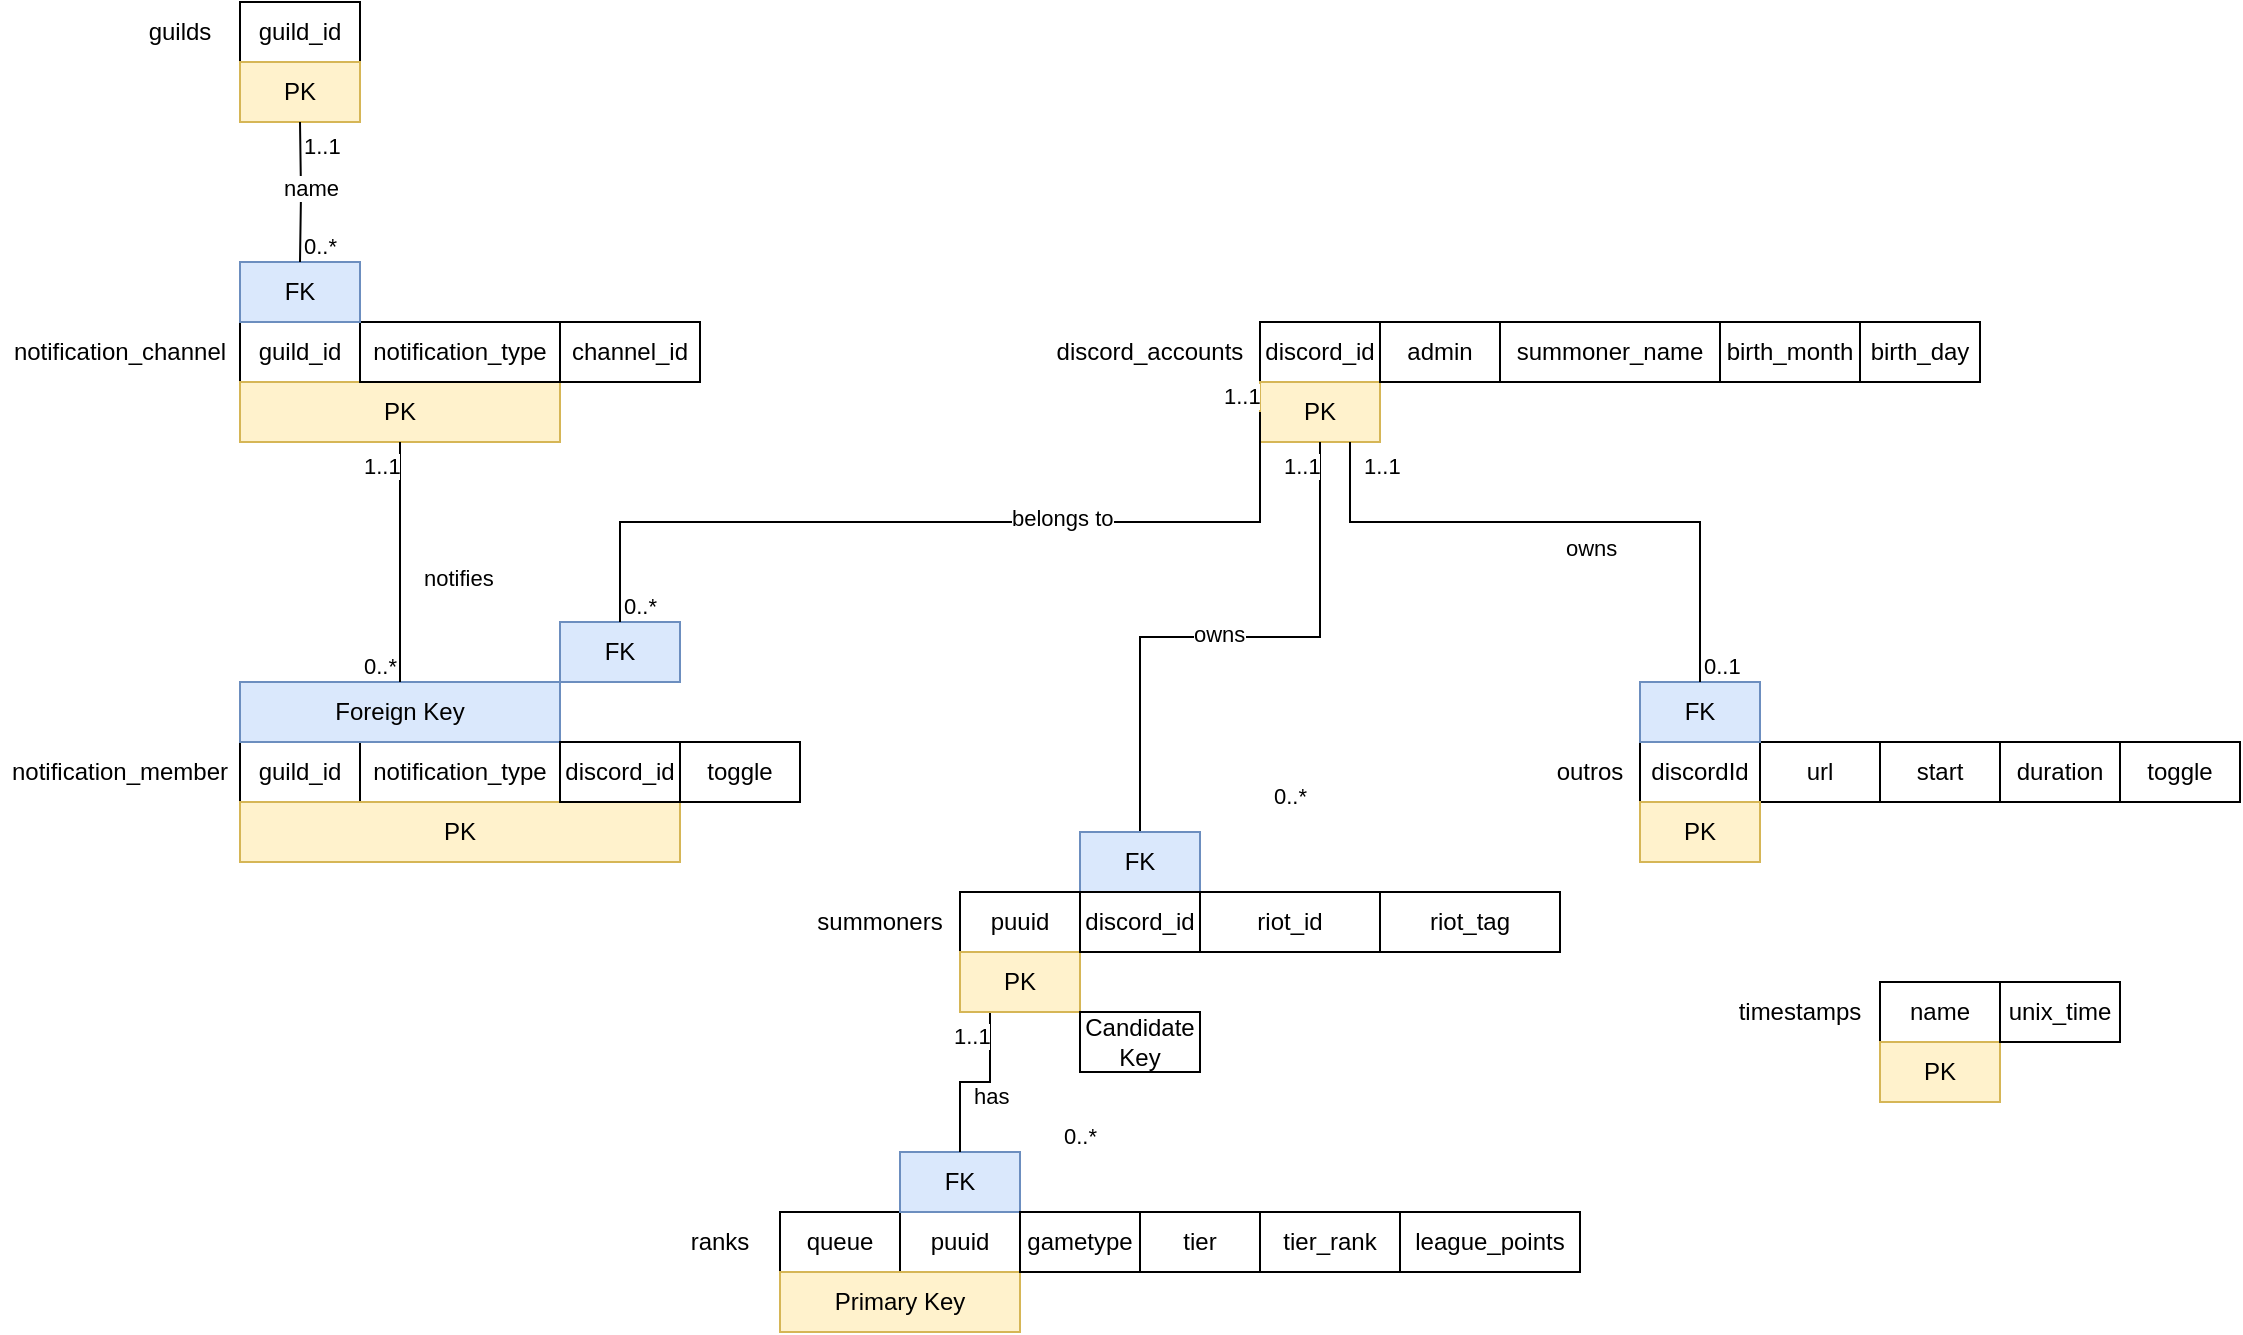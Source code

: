 <mxfile version="22.0.3" type="device">
  <diagram name="Page" id="z6iWdsMWru9Ucd2KQlUm">
    <mxGraphModel dx="2268" dy="828" grid="1" gridSize="10" guides="1" tooltips="1" connect="1" arrows="1" fold="1" page="1" pageScale="1" pageWidth="850" pageHeight="1100" math="0" shadow="0">
      <root>
        <mxCell id="0" />
        <mxCell id="1" parent="0" />
        <mxCell id="yEuS01cdQiujWkr5JIMt-1" value="discord_accounts" style="text;html=1;strokeColor=none;fillColor=none;align=center;verticalAlign=middle;whiteSpace=wrap;rounded=0;" parent="1" vertex="1">
          <mxGeometry x="260" y="430" width="110" height="30" as="geometry" />
        </mxCell>
        <mxCell id="yEuS01cdQiujWkr5JIMt-2" value="discordId" style="text;html=1;strokeColor=default;fillColor=none;align=center;verticalAlign=middle;whiteSpace=wrap;rounded=0;" parent="1" vertex="1">
          <mxGeometry x="560" y="640" width="60" height="30" as="geometry" />
        </mxCell>
        <mxCell id="yEuS01cdQiujWkr5JIMt-5" value="duration" style="text;html=1;strokeColor=default;fillColor=none;align=center;verticalAlign=middle;whiteSpace=wrap;rounded=0;" parent="1" vertex="1">
          <mxGeometry x="740" y="640" width="60" height="30" as="geometry" />
        </mxCell>
        <mxCell id="yEuS01cdQiujWkr5JIMt-6" value="start" style="text;html=1;strokeColor=default;fillColor=none;align=center;verticalAlign=middle;whiteSpace=wrap;rounded=0;" parent="1" vertex="1">
          <mxGeometry x="680" y="640" width="60" height="30" as="geometry" />
        </mxCell>
        <mxCell id="yEuS01cdQiujWkr5JIMt-7" value="url" style="text;html=1;strokeColor=default;fillColor=none;align=center;verticalAlign=middle;whiteSpace=wrap;rounded=0;" parent="1" vertex="1">
          <mxGeometry x="620" y="640" width="60" height="30" as="geometry" />
        </mxCell>
        <mxCell id="yEuS01cdQiujWkr5JIMt-8" value="&lt;div&gt;toggle&lt;/div&gt;" style="text;html=1;strokeColor=default;fillColor=none;align=center;verticalAlign=middle;whiteSpace=wrap;rounded=0;" parent="1" vertex="1">
          <mxGeometry x="800" y="640" width="60" height="30" as="geometry" />
        </mxCell>
        <mxCell id="yEuS01cdQiujWkr5JIMt-9" value="PK" style="text;html=1;strokeColor=#d6b656;fillColor=#fff2cc;align=center;verticalAlign=middle;whiteSpace=wrap;rounded=0;" parent="1" vertex="1">
          <mxGeometry x="560" y="670" width="60" height="30" as="geometry" />
        </mxCell>
        <mxCell id="yEuS01cdQiujWkr5JIMt-14" value="puuid" style="text;html=1;strokeColor=default;fillColor=none;align=center;verticalAlign=middle;whiteSpace=wrap;rounded=0;" parent="1" vertex="1">
          <mxGeometry x="220" y="715" width="60" height="30" as="geometry" />
        </mxCell>
        <mxCell id="yEuS01cdQiujWkr5JIMt-17" value="ranks" style="text;html=1;strokeColor=none;fillColor=none;align=center;verticalAlign=middle;whiteSpace=wrap;rounded=0;" parent="1" vertex="1">
          <mxGeometry x="70" y="875" width="60" height="30" as="geometry" />
        </mxCell>
        <mxCell id="yEuS01cdQiujWkr5JIMt-18" value="puuid" style="text;html=1;strokeColor=default;fillColor=none;align=center;verticalAlign=middle;whiteSpace=wrap;rounded=0;" parent="1" vertex="1">
          <mxGeometry x="190" y="875" width="60" height="30" as="geometry" />
        </mxCell>
        <mxCell id="yEuS01cdQiujWkr5JIMt-19" value="tier" style="text;html=1;strokeColor=default;fillColor=none;align=center;verticalAlign=middle;whiteSpace=wrap;rounded=0;" parent="1" vertex="1">
          <mxGeometry x="310" y="875" width="60" height="30" as="geometry" />
        </mxCell>
        <mxCell id="yEuS01cdQiujWkr5JIMt-20" value="queue" style="text;html=1;strokeColor=default;fillColor=none;align=center;verticalAlign=middle;whiteSpace=wrap;rounded=0;" parent="1" vertex="1">
          <mxGeometry x="130" y="875" width="60" height="30" as="geometry" />
        </mxCell>
        <mxCell id="yEuS01cdQiujWkr5JIMt-22" value="tier_rank" style="text;html=1;strokeColor=default;fillColor=none;align=center;verticalAlign=middle;whiteSpace=wrap;rounded=0;" parent="1" vertex="1">
          <mxGeometry x="370" y="875" width="70" height="30" as="geometry" />
        </mxCell>
        <mxCell id="yEuS01cdQiujWkr5JIMt-23" value="Primary Key" style="text;html=1;strokeColor=#d6b656;fillColor=#fff2cc;align=center;verticalAlign=middle;whiteSpace=wrap;rounded=0;" parent="1" vertex="1">
          <mxGeometry x="130" y="905" width="120" height="30" as="geometry" />
        </mxCell>
        <mxCell id="yEuS01cdQiujWkr5JIMt-31" value="league_points" style="text;html=1;strokeColor=default;fillColor=none;align=center;verticalAlign=middle;whiteSpace=wrap;rounded=0;" parent="1" vertex="1">
          <mxGeometry x="440" y="875" width="90" height="30" as="geometry" />
        </mxCell>
        <mxCell id="yEuS01cdQiujWkr5JIMt-32" value="FK" style="text;html=1;strokeColor=#6c8ebf;fillColor=#dae8fc;align=center;verticalAlign=middle;whiteSpace=wrap;rounded=0;" parent="1" vertex="1">
          <mxGeometry x="190" y="845" width="60" height="30" as="geometry" />
        </mxCell>
        <mxCell id="yEuS01cdQiujWkr5JIMt-33" value="summoner_name" style="text;html=1;strokeColor=default;fillColor=none;align=center;verticalAlign=middle;whiteSpace=wrap;rounded=0;" parent="1" vertex="1">
          <mxGeometry x="490" y="430" width="110" height="30" as="geometry" />
        </mxCell>
        <mxCell id="yEuS01cdQiujWkr5JIMt-35" value="riot_id" style="text;html=1;strokeColor=default;fillColor=none;align=center;verticalAlign=middle;whiteSpace=wrap;rounded=0;" parent="1" vertex="1">
          <mxGeometry x="340" y="715" width="90" height="30" as="geometry" />
        </mxCell>
        <mxCell id="yEuS01cdQiujWkr5JIMt-37" value="discord_id" style="text;html=1;strokeColor=default;fillColor=none;align=center;verticalAlign=middle;whiteSpace=wrap;rounded=0;" parent="1" vertex="1">
          <mxGeometry x="370" y="430" width="60" height="30" as="geometry" />
        </mxCell>
        <mxCell id="yEuS01cdQiujWkr5JIMt-38" value="outros" style="text;html=1;strokeColor=none;fillColor=none;align=center;verticalAlign=middle;whiteSpace=wrap;rounded=0;" parent="1" vertex="1">
          <mxGeometry x="510" y="640" width="50" height="30" as="geometry" />
        </mxCell>
        <mxCell id="yEuS01cdQiujWkr5JIMt-39" value="PK" style="text;html=1;strokeColor=#d6b656;fillColor=#fff2cc;align=center;verticalAlign=middle;whiteSpace=wrap;rounded=0;" parent="1" vertex="1">
          <mxGeometry x="370" y="460" width="60" height="30" as="geometry" />
        </mxCell>
        <mxCell id="yEuS01cdQiujWkr5JIMt-40" value="FK" style="text;html=1;strokeColor=#6c8ebf;fillColor=#dae8fc;align=center;verticalAlign=middle;whiteSpace=wrap;rounded=0;" parent="1" vertex="1">
          <mxGeometry x="560" y="610" width="60" height="30" as="geometry" />
        </mxCell>
        <mxCell id="yEuS01cdQiujWkr5JIMt-41" value="owns" style="endArrow=none;endFill=0;html=1;edgeStyle=orthogonalEdgeStyle;align=left;verticalAlign=top;rounded=0;exitX=0.5;exitY=1;exitDx=0;exitDy=0;entryX=0.5;entryY=0;entryDx=0;entryDy=0;" parent="1" source="yEuS01cdQiujWkr5JIMt-39" target="xnvNQHVsTAZZ_-OnzUZo-6" edge="1">
          <mxGeometry x="0.139" y="-15" relative="1" as="geometry">
            <mxPoint x="340" y="570" as="sourcePoint" />
            <mxPoint x="310" y="610" as="targetPoint" />
            <mxPoint as="offset" />
          </mxGeometry>
        </mxCell>
        <mxCell id="yEuS01cdQiujWkr5JIMt-42" value="1..1" style="edgeLabel;resizable=0;html=1;align=left;verticalAlign=bottom;" parent="yEuS01cdQiujWkr5JIMt-41" connectable="0" vertex="1">
          <mxGeometry x="-1" relative="1" as="geometry">
            <mxPoint x="-20" y="20" as="offset" />
          </mxGeometry>
        </mxCell>
        <mxCell id="yEuS01cdQiujWkr5JIMt-43" value="has" style="endArrow=none;endFill=0;html=1;edgeStyle=orthogonalEdgeStyle;align=left;verticalAlign=top;rounded=0;entryX=0.5;entryY=0;entryDx=0;entryDy=0;exitX=0.25;exitY=1;exitDx=0;exitDy=0;" parent="1" source="xnvNQHVsTAZZ_-OnzUZo-3" target="yEuS01cdQiujWkr5JIMt-32" edge="1">
          <mxGeometry x="-0.333" y="-10" relative="1" as="geometry">
            <mxPoint x="510" y="885" as="sourcePoint" />
            <mxPoint x="610" y="615" as="targetPoint" />
            <mxPoint as="offset" />
          </mxGeometry>
        </mxCell>
        <mxCell id="yEuS01cdQiujWkr5JIMt-44" value="1..1" style="edgeLabel;resizable=0;html=1;align=left;verticalAlign=bottom;" parent="yEuS01cdQiujWkr5JIMt-43" connectable="0" vertex="1">
          <mxGeometry x="-1" relative="1" as="geometry">
            <mxPoint x="-20" y="20" as="offset" />
          </mxGeometry>
        </mxCell>
        <mxCell id="yEuS01cdQiujWkr5JIMt-45" value="owns" style="endArrow=none;endFill=0;html=1;edgeStyle=orthogonalEdgeStyle;align=left;verticalAlign=top;rounded=0;exitX=0.75;exitY=1;exitDx=0;exitDy=0;entryX=0.5;entryY=0;entryDx=0;entryDy=0;" parent="1" source="yEuS01cdQiujWkr5JIMt-39" target="yEuS01cdQiujWkr5JIMt-40" edge="1">
          <mxGeometry x="-0.009" relative="1" as="geometry">
            <mxPoint x="340" y="590" as="sourcePoint" />
            <mxPoint x="500" y="590" as="targetPoint" />
            <Array as="points">
              <mxPoint x="415" y="530" />
              <mxPoint x="590" y="530" />
            </Array>
            <mxPoint as="offset" />
          </mxGeometry>
        </mxCell>
        <mxCell id="yEuS01cdQiujWkr5JIMt-46" value="1..1" style="edgeLabel;resizable=0;html=1;align=left;verticalAlign=bottom;" parent="yEuS01cdQiujWkr5JIMt-45" connectable="0" vertex="1">
          <mxGeometry x="-1" relative="1" as="geometry">
            <mxPoint x="5" y="20" as="offset" />
          </mxGeometry>
        </mxCell>
        <mxCell id="yEuS01cdQiujWkr5JIMt-47" value="admin" style="text;html=1;strokeColor=default;fillColor=none;align=center;verticalAlign=middle;whiteSpace=wrap;rounded=0;" parent="1" vertex="1">
          <mxGeometry x="430" y="430" width="60" height="30" as="geometry" />
        </mxCell>
        <mxCell id="cUwZlc2v0SPjmF6HoBKG-1" value="guilds" style="text;html=1;strokeColor=none;fillColor=none;align=center;verticalAlign=middle;whiteSpace=wrap;rounded=0;" parent="1" vertex="1">
          <mxGeometry x="-200" y="270" width="60" height="30" as="geometry" />
        </mxCell>
        <mxCell id="cUwZlc2v0SPjmF6HoBKG-2" value="guild_id" style="text;html=1;strokeColor=default;fillColor=none;align=center;verticalAlign=middle;whiteSpace=wrap;rounded=0;" parent="1" vertex="1">
          <mxGeometry x="-140" y="270" width="60" height="30" as="geometry" />
        </mxCell>
        <mxCell id="cUwZlc2v0SPjmF6HoBKG-3" value="PK" style="text;html=1;strokeColor=#d6b656;fillColor=#fff2cc;align=center;verticalAlign=middle;whiteSpace=wrap;rounded=0;" parent="1" vertex="1">
          <mxGeometry x="-140" y="300" width="60" height="30" as="geometry" />
        </mxCell>
        <mxCell id="cUwZlc2v0SPjmF6HoBKG-4" value="notification_channel" style="text;html=1;strokeColor=none;fillColor=none;align=center;verticalAlign=middle;whiteSpace=wrap;rounded=0;" parent="1" vertex="1">
          <mxGeometry x="-260" y="430" width="120" height="30" as="geometry" />
        </mxCell>
        <mxCell id="cUwZlc2v0SPjmF6HoBKG-5" value="guild_id" style="text;html=1;strokeColor=default;fillColor=none;align=center;verticalAlign=middle;whiteSpace=wrap;rounded=0;" parent="1" vertex="1">
          <mxGeometry x="-140" y="430" width="60" height="30" as="geometry" />
        </mxCell>
        <mxCell id="cUwZlc2v0SPjmF6HoBKG-6" value="PK" style="text;html=1;strokeColor=#d6b656;fillColor=#fff2cc;align=center;verticalAlign=middle;whiteSpace=wrap;rounded=0;" parent="1" vertex="1">
          <mxGeometry x="-140" y="460" width="160" height="30" as="geometry" />
        </mxCell>
        <mxCell id="cUwZlc2v0SPjmF6HoBKG-7" value="notification_type" style="text;html=1;strokeColor=default;fillColor=none;align=center;verticalAlign=middle;whiteSpace=wrap;rounded=0;" parent="1" vertex="1">
          <mxGeometry x="-80" y="430" width="100" height="30" as="geometry" />
        </mxCell>
        <mxCell id="cUwZlc2v0SPjmF6HoBKG-8" value="FK" style="text;html=1;strokeColor=#6c8ebf;fillColor=#dae8fc;align=center;verticalAlign=middle;whiteSpace=wrap;rounded=0;" parent="1" vertex="1">
          <mxGeometry x="-140" y="400" width="60" height="30" as="geometry" />
        </mxCell>
        <mxCell id="cUwZlc2v0SPjmF6HoBKG-9" value="name" style="endArrow=none;endFill=0;html=1;edgeStyle=orthogonalEdgeStyle;align=left;verticalAlign=top;rounded=0;entryX=0.5;entryY=0;entryDx=0;entryDy=0;" parent="1" target="cUwZlc2v0SPjmF6HoBKG-8" edge="1">
          <mxGeometry x="-0.437" y="-10" relative="1" as="geometry">
            <mxPoint x="-110" y="330" as="sourcePoint" />
            <mxPoint x="-10" y="330" as="targetPoint" />
            <mxPoint as="offset" />
          </mxGeometry>
        </mxCell>
        <mxCell id="cUwZlc2v0SPjmF6HoBKG-10" value="1..1" style="edgeLabel;resizable=0;html=1;align=left;verticalAlign=bottom;" parent="cUwZlc2v0SPjmF6HoBKG-9" connectable="0" vertex="1">
          <mxGeometry x="-1" relative="1" as="geometry">
            <mxPoint y="20" as="offset" />
          </mxGeometry>
        </mxCell>
        <mxCell id="IFU8dTkJ_wJtPLW0d5BC-1" value="notification_member" style="text;html=1;strokeColor=none;fillColor=none;align=center;verticalAlign=middle;whiteSpace=wrap;rounded=0;" parent="1" vertex="1">
          <mxGeometry x="-260" y="640" width="120" height="30" as="geometry" />
        </mxCell>
        <mxCell id="IFU8dTkJ_wJtPLW0d5BC-3" value="channel_id" style="text;html=1;strokeColor=default;fillColor=none;align=center;verticalAlign=middle;whiteSpace=wrap;rounded=0;" parent="1" vertex="1">
          <mxGeometry x="20" y="430" width="70" height="30" as="geometry" />
        </mxCell>
        <mxCell id="IFU8dTkJ_wJtPLW0d5BC-5" value="toggle" style="text;html=1;strokeColor=default;fillColor=none;align=center;verticalAlign=middle;whiteSpace=wrap;rounded=0;" parent="1" vertex="1">
          <mxGeometry x="80" y="640" width="60" height="30" as="geometry" />
        </mxCell>
        <mxCell id="IFU8dTkJ_wJtPLW0d5BC-6" value="guild_id" style="text;html=1;strokeColor=default;fillColor=none;align=center;verticalAlign=middle;whiteSpace=wrap;rounded=0;" parent="1" vertex="1">
          <mxGeometry x="-140" y="640" width="60" height="30" as="geometry" />
        </mxCell>
        <mxCell id="IFU8dTkJ_wJtPLW0d5BC-7" value="notification_type" style="text;html=1;strokeColor=default;fillColor=none;align=center;verticalAlign=middle;whiteSpace=wrap;rounded=0;" parent="1" vertex="1">
          <mxGeometry x="-80" y="640" width="100" height="30" as="geometry" />
        </mxCell>
        <mxCell id="IFU8dTkJ_wJtPLW0d5BC-8" value="FK" style="text;html=1;strokeColor=#6c8ebf;fillColor=#dae8fc;align=center;verticalAlign=middle;whiteSpace=wrap;rounded=0;" parent="1" vertex="1">
          <mxGeometry x="20" y="580" width="60" height="30" as="geometry" />
        </mxCell>
        <mxCell id="IFU8dTkJ_wJtPLW0d5BC-9" value="Foreign Key" style="text;html=1;strokeColor=#6c8ebf;fillColor=#dae8fc;align=center;verticalAlign=middle;whiteSpace=wrap;rounded=0;" parent="1" vertex="1">
          <mxGeometry x="-140" y="610" width="160" height="30" as="geometry" />
        </mxCell>
        <mxCell id="IFU8dTkJ_wJtPLW0d5BC-10" value="PK" style="text;html=1;strokeColor=#d6b656;fillColor=#fff2cc;align=center;verticalAlign=middle;whiteSpace=wrap;rounded=0;" parent="1" vertex="1">
          <mxGeometry x="-140" y="670" width="220" height="30" as="geometry" />
        </mxCell>
        <mxCell id="IFU8dTkJ_wJtPLW0d5BC-13" value="notifies" style="endArrow=none;endFill=0;html=1;edgeStyle=orthogonalEdgeStyle;align=left;verticalAlign=top;rounded=0;entryX=0.5;entryY=0;entryDx=0;entryDy=0;exitX=0.5;exitY=1;exitDx=0;exitDy=0;" parent="1" source="cUwZlc2v0SPjmF6HoBKG-6" target="IFU8dTkJ_wJtPLW0d5BC-9" edge="1">
          <mxGeometry x="-0.083" y="10" relative="1" as="geometry">
            <mxPoint x="-30" y="530" as="sourcePoint" />
            <mxPoint x="320" y="530" as="targetPoint" />
            <mxPoint as="offset" />
          </mxGeometry>
        </mxCell>
        <mxCell id="IFU8dTkJ_wJtPLW0d5BC-14" value="1..1" style="edgeLabel;resizable=0;html=1;align=left;verticalAlign=bottom;" parent="IFU8dTkJ_wJtPLW0d5BC-13" connectable="0" vertex="1">
          <mxGeometry x="-1" relative="1" as="geometry">
            <mxPoint x="-20" y="20" as="offset" />
          </mxGeometry>
        </mxCell>
        <mxCell id="IFU8dTkJ_wJtPLW0d5BC-15" value="belongs to" style="endArrow=none;endFill=0;html=1;edgeStyle=orthogonalEdgeStyle;align=left;verticalAlign=top;rounded=0;exitX=0;exitY=0.5;exitDx=0;exitDy=0;entryX=0.5;entryY=0;entryDx=0;entryDy=0;" parent="1" source="yEuS01cdQiujWkr5JIMt-39" target="IFU8dTkJ_wJtPLW0d5BC-8" edge="1">
          <mxGeometry x="-0.147" y="-15" relative="1" as="geometry">
            <mxPoint x="150" y="590" as="sourcePoint" />
            <mxPoint x="310" y="590" as="targetPoint" />
            <mxPoint as="offset" />
            <Array as="points">
              <mxPoint x="370" y="530" />
              <mxPoint x="50" y="530" />
            </Array>
          </mxGeometry>
        </mxCell>
        <mxCell id="IFU8dTkJ_wJtPLW0d5BC-16" value="1..1" style="edgeLabel;resizable=0;html=1;align=left;verticalAlign=bottom;" parent="IFU8dTkJ_wJtPLW0d5BC-15" connectable="0" vertex="1">
          <mxGeometry x="-1" relative="1" as="geometry">
            <mxPoint x="-20" as="offset" />
          </mxGeometry>
        </mxCell>
        <mxCell id="IFU8dTkJ_wJtPLW0d5BC-17" value="0..*" style="edgeLabel;resizable=0;html=1;align=left;verticalAlign=bottom;" parent="1" connectable="0" vertex="1">
          <mxGeometry x="50" y="580" as="geometry" />
        </mxCell>
        <mxCell id="IFU8dTkJ_wJtPLW0d5BC-18" value="0..*" style="edgeLabel;resizable=0;html=1;align=left;verticalAlign=bottom;" parent="1" connectable="0" vertex="1">
          <mxGeometry x="-80" y="610" as="geometry" />
        </mxCell>
        <mxCell id="IFU8dTkJ_wJtPLW0d5BC-20" value="0..1" style="edgeLabel;resizable=0;html=1;align=left;verticalAlign=bottom;" parent="1" connectable="0" vertex="1">
          <mxGeometry x="590" y="610" as="geometry" />
        </mxCell>
        <mxCell id="IFU8dTkJ_wJtPLW0d5BC-21" value="0..*" style="edgeLabel;resizable=0;html=1;align=left;verticalAlign=bottom;" parent="1" connectable="0" vertex="1">
          <mxGeometry x="270" y="845" as="geometry" />
        </mxCell>
        <mxCell id="IFU8dTkJ_wJtPLW0d5BC-22" value="0..*" style="edgeLabel;resizable=0;html=1;align=left;verticalAlign=bottom;" parent="1" connectable="0" vertex="1">
          <mxGeometry x="-110" y="400" as="geometry" />
        </mxCell>
        <mxCell id="iIigaT8et2meBuaXNvI_-1" value="discord_id" style="text;html=1;strokeColor=default;fillColor=none;align=center;verticalAlign=middle;whiteSpace=wrap;rounded=0;" parent="1" vertex="1">
          <mxGeometry x="20" y="640" width="60" height="30" as="geometry" />
        </mxCell>
        <mxCell id="xnvNQHVsTAZZ_-OnzUZo-3" value="PK" style="text;html=1;strokeColor=#d6b656;fillColor=#fff2cc;align=center;verticalAlign=middle;whiteSpace=wrap;rounded=0;" parent="1" vertex="1">
          <mxGeometry x="220" y="745" width="60" height="30" as="geometry" />
        </mxCell>
        <mxCell id="xnvNQHVsTAZZ_-OnzUZo-4" value="summoners" style="text;html=1;strokeColor=none;fillColor=none;align=center;verticalAlign=middle;whiteSpace=wrap;rounded=0;" parent="1" vertex="1">
          <mxGeometry x="140" y="715" width="80" height="30" as="geometry" />
        </mxCell>
        <mxCell id="xnvNQHVsTAZZ_-OnzUZo-6" value="FK" style="text;html=1;strokeColor=#6c8ebf;fillColor=#dae8fc;align=center;verticalAlign=middle;whiteSpace=wrap;rounded=0;" parent="1" vertex="1">
          <mxGeometry x="280" y="685" width="60" height="30" as="geometry" />
        </mxCell>
        <mxCell id="xnvNQHVsTAZZ_-OnzUZo-10" value="0..*" style="edgeLabel;resizable=0;html=1;align=left;verticalAlign=bottom;" parent="1" connectable="0" vertex="1">
          <mxGeometry x="375" y="675" as="geometry" />
        </mxCell>
        <mxCell id="5MEaZwO4ZG2JFWSFO3G8-1" value="discord_id" style="text;html=1;strokeColor=default;fillColor=none;align=center;verticalAlign=middle;whiteSpace=wrap;rounded=0;" parent="1" vertex="1">
          <mxGeometry x="280" y="715" width="60" height="30" as="geometry" />
        </mxCell>
        <mxCell id="5MEaZwO4ZG2JFWSFO3G8-3" value="Candidate Key" style="text;html=1;align=center;verticalAlign=middle;whiteSpace=wrap;rounded=0;fillColor=default;strokeColor=default;" parent="1" vertex="1">
          <mxGeometry x="280" y="775" width="60" height="30" as="geometry" />
        </mxCell>
        <mxCell id="5MEaZwO4ZG2JFWSFO3G8-5" value="gametype" style="text;html=1;strokeColor=default;fillColor=none;align=center;verticalAlign=middle;whiteSpace=wrap;rounded=0;" parent="1" vertex="1">
          <mxGeometry x="250" y="875" width="60" height="30" as="geometry" />
        </mxCell>
        <mxCell id="p1s2ygTlfaNwDJSVveeb-1" value="timestamps" style="text;html=1;strokeColor=none;fillColor=none;align=center;verticalAlign=middle;whiteSpace=wrap;rounded=0;" parent="1" vertex="1">
          <mxGeometry x="600" y="760" width="80" height="30" as="geometry" />
        </mxCell>
        <mxCell id="p1s2ygTlfaNwDJSVveeb-2" value="name" style="text;html=1;strokeColor=default;fillColor=none;align=center;verticalAlign=middle;whiteSpace=wrap;rounded=0;" parent="1" vertex="1">
          <mxGeometry x="680" y="760" width="60" height="30" as="geometry" />
        </mxCell>
        <mxCell id="p1s2ygTlfaNwDJSVveeb-3" value="PK" style="text;html=1;strokeColor=#d6b656;fillColor=#fff2cc;align=center;verticalAlign=middle;whiteSpace=wrap;rounded=0;" parent="1" vertex="1">
          <mxGeometry x="680" y="790" width="60" height="30" as="geometry" />
        </mxCell>
        <mxCell id="p1s2ygTlfaNwDJSVveeb-6" value="unix_time" style="text;html=1;strokeColor=default;fillColor=none;align=center;verticalAlign=middle;whiteSpace=wrap;rounded=0;" parent="1" vertex="1">
          <mxGeometry x="740" y="760" width="60" height="30" as="geometry" />
        </mxCell>
        <mxCell id="p1s2ygTlfaNwDJSVveeb-8" value="birth_month" style="text;html=1;strokeColor=default;fillColor=none;align=center;verticalAlign=middle;whiteSpace=wrap;rounded=0;" parent="1" vertex="1">
          <mxGeometry x="600" y="430" width="70" height="30" as="geometry" />
        </mxCell>
        <mxCell id="p1s2ygTlfaNwDJSVveeb-9" value="birth_day" style="text;html=1;strokeColor=default;fillColor=none;align=center;verticalAlign=middle;whiteSpace=wrap;rounded=0;" parent="1" vertex="1">
          <mxGeometry x="670" y="430" width="60" height="30" as="geometry" />
        </mxCell>
        <mxCell id="tPqPA55Yj1uC4LS8ASsd-1" value="riot_tag" style="text;html=1;strokeColor=default;fillColor=none;align=center;verticalAlign=middle;whiteSpace=wrap;rounded=0;" vertex="1" parent="1">
          <mxGeometry x="430" y="715" width="90" height="30" as="geometry" />
        </mxCell>
      </root>
    </mxGraphModel>
  </diagram>
</mxfile>
